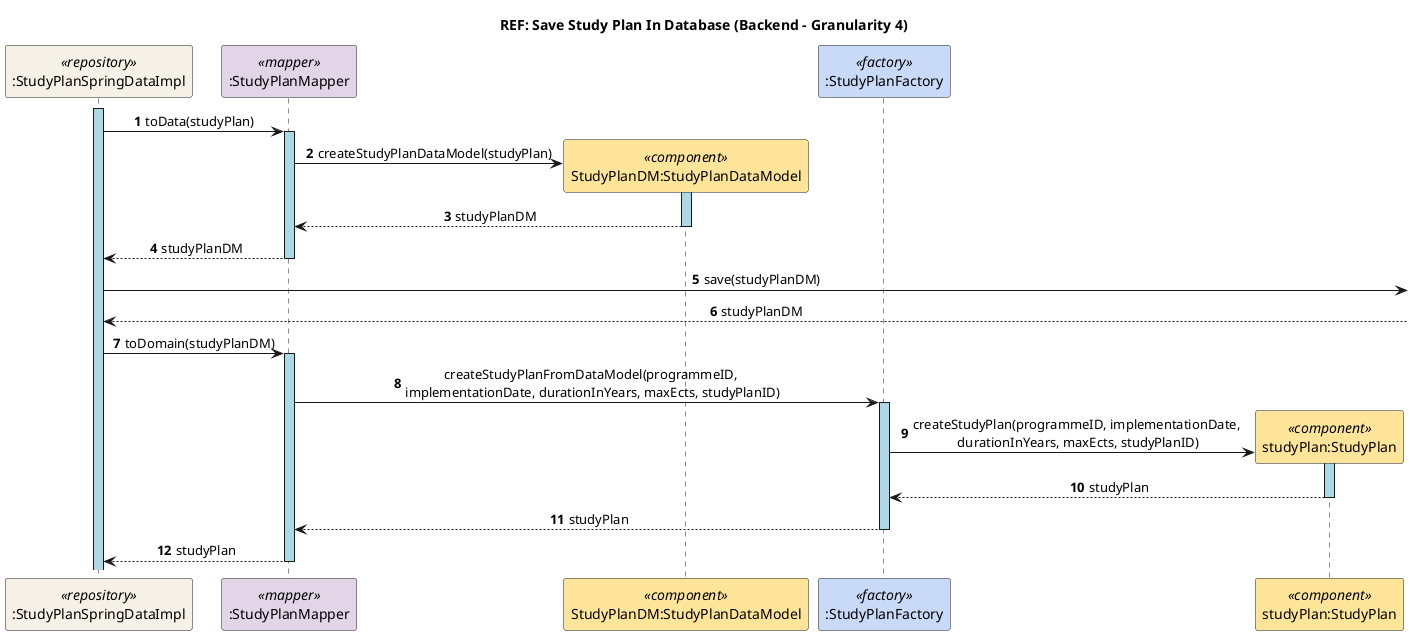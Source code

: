 @startuml
title REF: Save Study Plan In Database (Backend - Granularity 4)
skinparam sequenceLifeLineBackgroundColor lightblue
skinparam sequenceMessageAlign center
autonumber

participant ":StudyPlanSpringDataImpl" as StudyPlanRepository <<repository>> #F6F1E7
participant ":StudyPlanMapper" as StudyPlanMapper <<mapper>> #E1D5E7
participant "StudyPlanDM:StudyPlanDataModel" as StudyPlanDataModel <<component>> #FFE599
participant ":StudyPlanFactory" as StudyPlanFactory <<factory>> #C9DAF8
participant "studyPlan:StudyPlan" as StudyPlan <<component>> #FFE599

activate StudyPlanRepository
StudyPlanRepository -> StudyPlanMapper ++: toData(studyPlan)

StudyPlanMapper -> StudyPlanDataModel**: createStudyPlanDataModel(studyPlan)
activate StudyPlanDataModel
StudyPlanDataModel --> StudyPlanMapper --: studyPlanDM
StudyPlanMapper --> StudyPlanRepository --: studyPlanDM

StudyPlanRepository -> : save(studyPlanDM)
StudyPlanRepository <-- : studyPlanDM

StudyPlanRepository -> StudyPlanMapper++ : toDomain(studyPlanDM)
StudyPlanMapper -> StudyPlanFactory++ : createStudyPlanFromDataModel(programmeID, \nimplementationDate, durationInYears, maxEcts, studyPlanID)
StudyPlanFactory -> StudyPlan** : createStudyPlan(programmeID, implementationDate, \ndurationInYears, maxEcts, studyPlanID)
activate StudyPlan
StudyPlan --> StudyPlanFactory --: studyPlan
StudyPlanFactory --> StudyPlanMapper --: studyPlan
StudyPlanMapper --> StudyPlanRepository --: studyPlan
@enduml